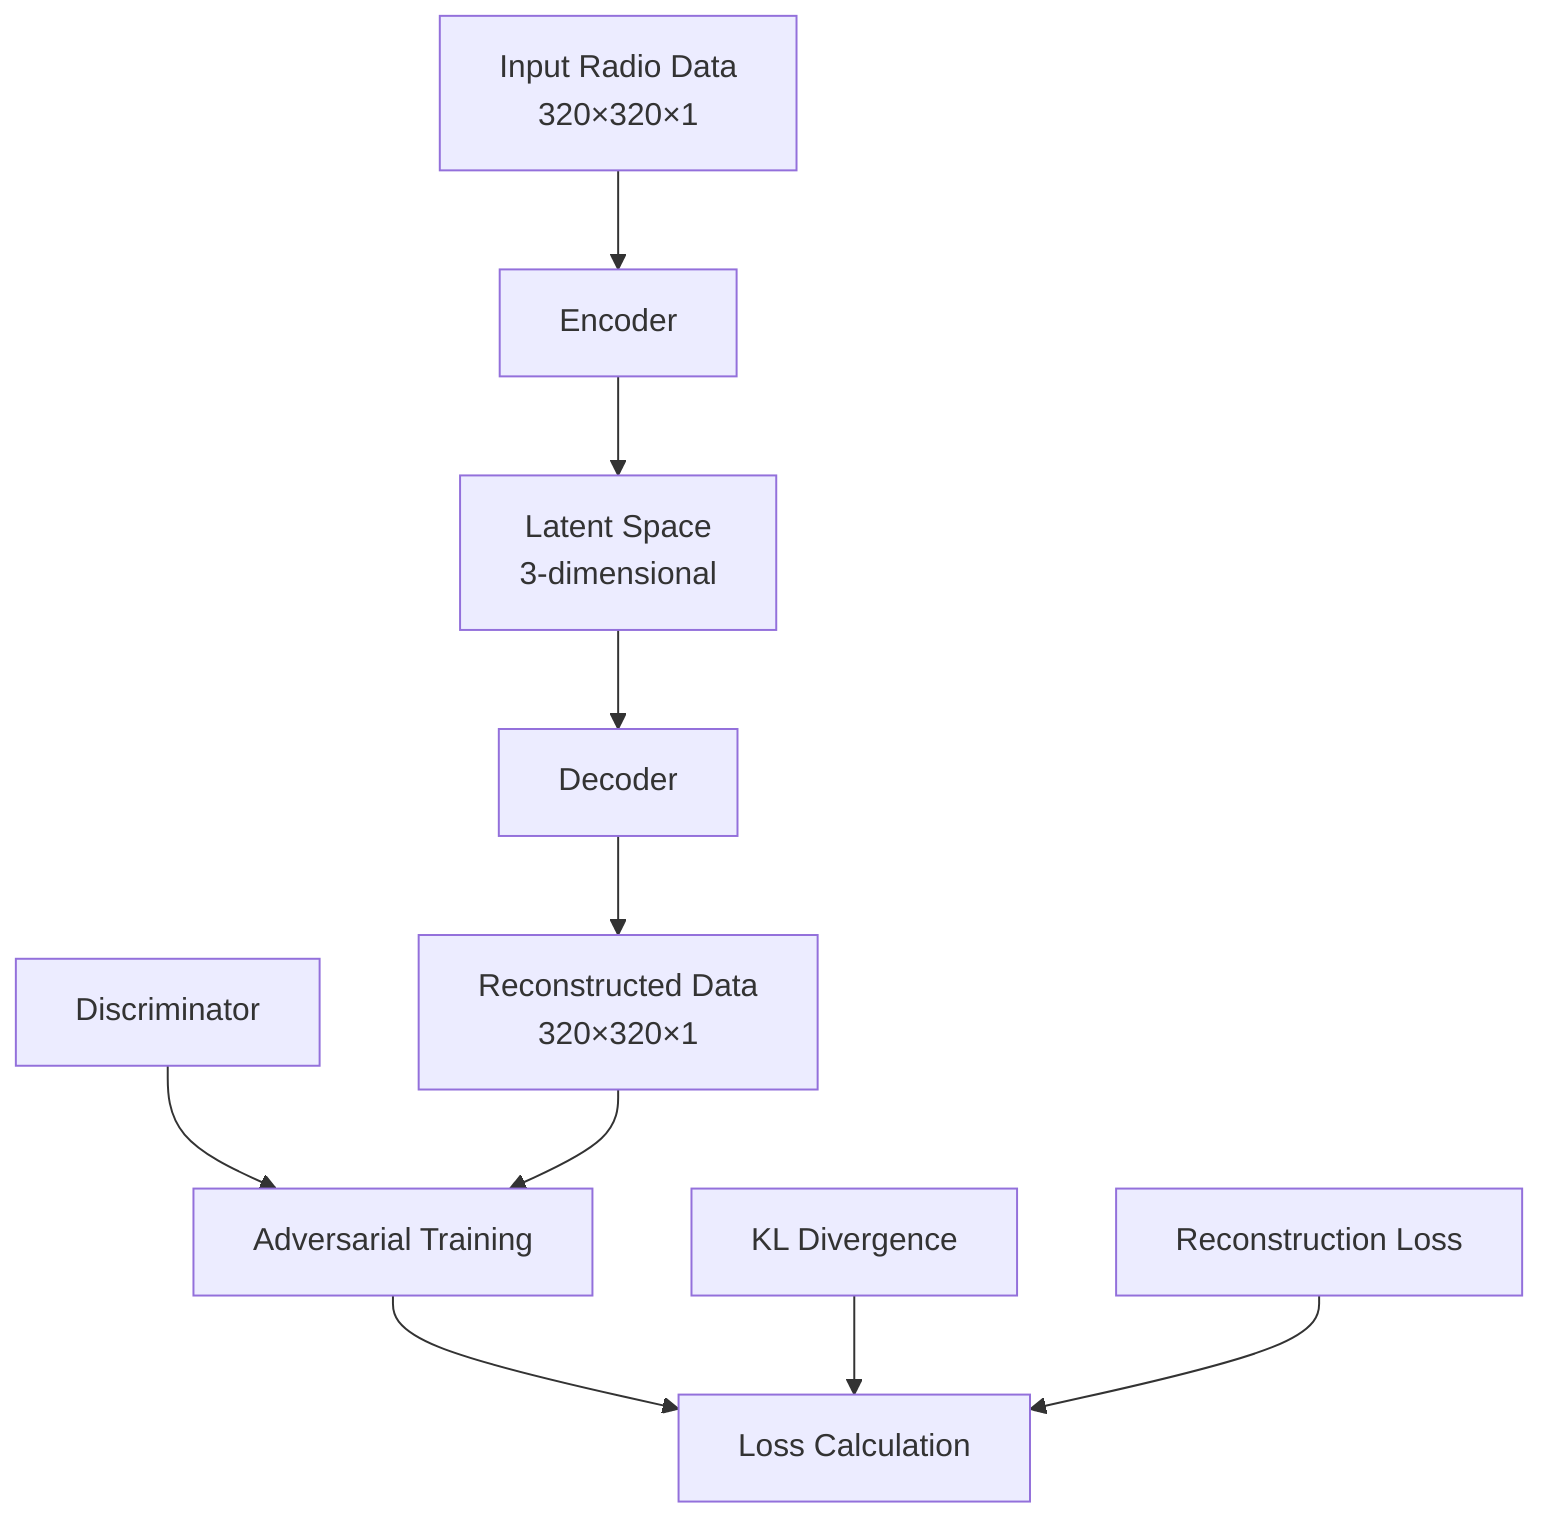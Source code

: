 graph TD
    A[Input Radio Data<br/>320×320×1] --> B[Encoder]
    B --> C[Latent Space<br/>3-dimensional]
    C --> D[Decoder]
    D --> E[Reconstructed Data<br/>320×320×1]
    
    F[Discriminator] --> G[Adversarial Training]
    E --> G
    G --> H[Loss Calculation]
    
    I[KL Divergence] --> H
    J[Reconstruction Loss] --> H